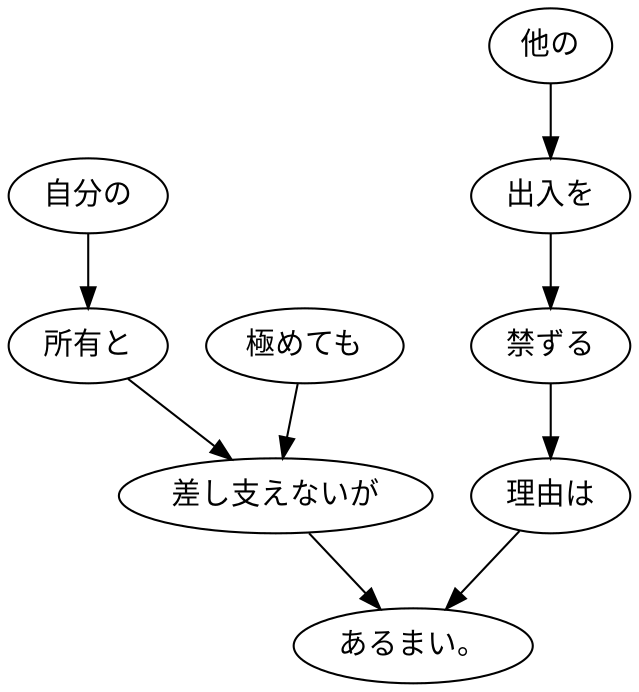 digraph graph2061 {
	node0 [label="自分の"];
	node1 [label="所有と"];
	node2 [label="極めても"];
	node3 [label="差し支えないが"];
	node4 [label="他の"];
	node5 [label="出入を"];
	node6 [label="禁ずる"];
	node7 [label="理由は"];
	node8 [label="あるまい。"];
	node0 -> node1;
	node1 -> node3;
	node2 -> node3;
	node3 -> node8;
	node4 -> node5;
	node5 -> node6;
	node6 -> node7;
	node7 -> node8;
}
